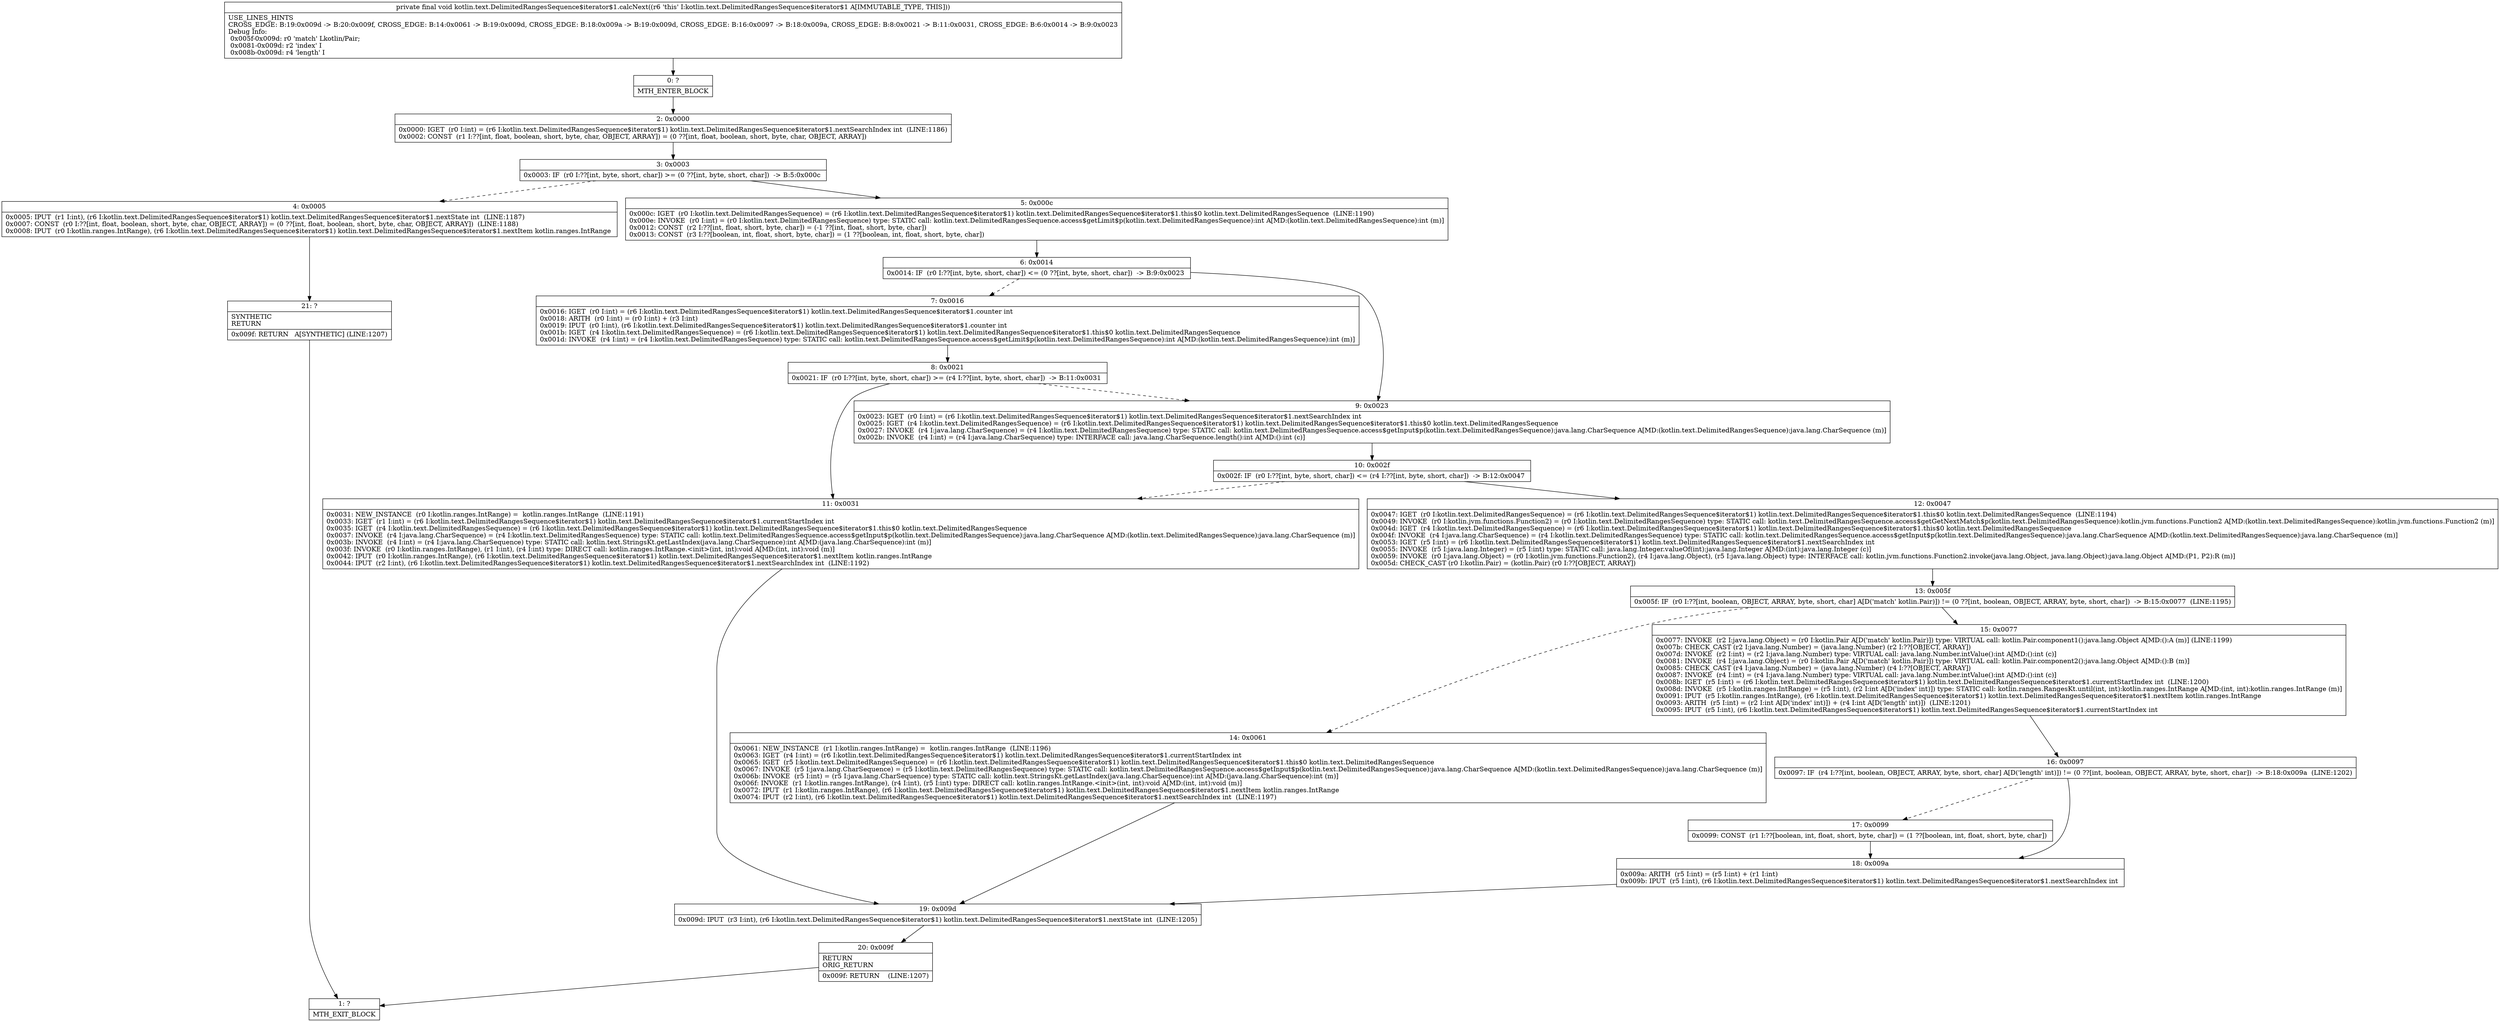 digraph "CFG forkotlin.text.DelimitedRangesSequence$iterator$1.calcNext()V" {
Node_0 [shape=record,label="{0\:\ ?|MTH_ENTER_BLOCK\l}"];
Node_2 [shape=record,label="{2\:\ 0x0000|0x0000: IGET  (r0 I:int) = (r6 I:kotlin.text.DelimitedRangesSequence$iterator$1) kotlin.text.DelimitedRangesSequence$iterator$1.nextSearchIndex int  (LINE:1186)\l0x0002: CONST  (r1 I:??[int, float, boolean, short, byte, char, OBJECT, ARRAY]) = (0 ??[int, float, boolean, short, byte, char, OBJECT, ARRAY]) \l}"];
Node_3 [shape=record,label="{3\:\ 0x0003|0x0003: IF  (r0 I:??[int, byte, short, char]) \>= (0 ??[int, byte, short, char])  \-\> B:5:0x000c \l}"];
Node_4 [shape=record,label="{4\:\ 0x0005|0x0005: IPUT  (r1 I:int), (r6 I:kotlin.text.DelimitedRangesSequence$iterator$1) kotlin.text.DelimitedRangesSequence$iterator$1.nextState int  (LINE:1187)\l0x0007: CONST  (r0 I:??[int, float, boolean, short, byte, char, OBJECT, ARRAY]) = (0 ??[int, float, boolean, short, byte, char, OBJECT, ARRAY])  (LINE:1188)\l0x0008: IPUT  (r0 I:kotlin.ranges.IntRange), (r6 I:kotlin.text.DelimitedRangesSequence$iterator$1) kotlin.text.DelimitedRangesSequence$iterator$1.nextItem kotlin.ranges.IntRange \l}"];
Node_21 [shape=record,label="{21\:\ ?|SYNTHETIC\lRETURN\l|0x009f: RETURN   A[SYNTHETIC] (LINE:1207)\l}"];
Node_1 [shape=record,label="{1\:\ ?|MTH_EXIT_BLOCK\l}"];
Node_5 [shape=record,label="{5\:\ 0x000c|0x000c: IGET  (r0 I:kotlin.text.DelimitedRangesSequence) = (r6 I:kotlin.text.DelimitedRangesSequence$iterator$1) kotlin.text.DelimitedRangesSequence$iterator$1.this$0 kotlin.text.DelimitedRangesSequence  (LINE:1190)\l0x000e: INVOKE  (r0 I:int) = (r0 I:kotlin.text.DelimitedRangesSequence) type: STATIC call: kotlin.text.DelimitedRangesSequence.access$getLimit$p(kotlin.text.DelimitedRangesSequence):int A[MD:(kotlin.text.DelimitedRangesSequence):int (m)]\l0x0012: CONST  (r2 I:??[int, float, short, byte, char]) = (\-1 ??[int, float, short, byte, char]) \l0x0013: CONST  (r3 I:??[boolean, int, float, short, byte, char]) = (1 ??[boolean, int, float, short, byte, char]) \l}"];
Node_6 [shape=record,label="{6\:\ 0x0014|0x0014: IF  (r0 I:??[int, byte, short, char]) \<= (0 ??[int, byte, short, char])  \-\> B:9:0x0023 \l}"];
Node_7 [shape=record,label="{7\:\ 0x0016|0x0016: IGET  (r0 I:int) = (r6 I:kotlin.text.DelimitedRangesSequence$iterator$1) kotlin.text.DelimitedRangesSequence$iterator$1.counter int \l0x0018: ARITH  (r0 I:int) = (r0 I:int) + (r3 I:int) \l0x0019: IPUT  (r0 I:int), (r6 I:kotlin.text.DelimitedRangesSequence$iterator$1) kotlin.text.DelimitedRangesSequence$iterator$1.counter int \l0x001b: IGET  (r4 I:kotlin.text.DelimitedRangesSequence) = (r6 I:kotlin.text.DelimitedRangesSequence$iterator$1) kotlin.text.DelimitedRangesSequence$iterator$1.this$0 kotlin.text.DelimitedRangesSequence \l0x001d: INVOKE  (r4 I:int) = (r4 I:kotlin.text.DelimitedRangesSequence) type: STATIC call: kotlin.text.DelimitedRangesSequence.access$getLimit$p(kotlin.text.DelimitedRangesSequence):int A[MD:(kotlin.text.DelimitedRangesSequence):int (m)]\l}"];
Node_8 [shape=record,label="{8\:\ 0x0021|0x0021: IF  (r0 I:??[int, byte, short, char]) \>= (r4 I:??[int, byte, short, char])  \-\> B:11:0x0031 \l}"];
Node_11 [shape=record,label="{11\:\ 0x0031|0x0031: NEW_INSTANCE  (r0 I:kotlin.ranges.IntRange) =  kotlin.ranges.IntRange  (LINE:1191)\l0x0033: IGET  (r1 I:int) = (r6 I:kotlin.text.DelimitedRangesSequence$iterator$1) kotlin.text.DelimitedRangesSequence$iterator$1.currentStartIndex int \l0x0035: IGET  (r4 I:kotlin.text.DelimitedRangesSequence) = (r6 I:kotlin.text.DelimitedRangesSequence$iterator$1) kotlin.text.DelimitedRangesSequence$iterator$1.this$0 kotlin.text.DelimitedRangesSequence \l0x0037: INVOKE  (r4 I:java.lang.CharSequence) = (r4 I:kotlin.text.DelimitedRangesSequence) type: STATIC call: kotlin.text.DelimitedRangesSequence.access$getInput$p(kotlin.text.DelimitedRangesSequence):java.lang.CharSequence A[MD:(kotlin.text.DelimitedRangesSequence):java.lang.CharSequence (m)]\l0x003b: INVOKE  (r4 I:int) = (r4 I:java.lang.CharSequence) type: STATIC call: kotlin.text.StringsKt.getLastIndex(java.lang.CharSequence):int A[MD:(java.lang.CharSequence):int (m)]\l0x003f: INVOKE  (r0 I:kotlin.ranges.IntRange), (r1 I:int), (r4 I:int) type: DIRECT call: kotlin.ranges.IntRange.\<init\>(int, int):void A[MD:(int, int):void (m)]\l0x0042: IPUT  (r0 I:kotlin.ranges.IntRange), (r6 I:kotlin.text.DelimitedRangesSequence$iterator$1) kotlin.text.DelimitedRangesSequence$iterator$1.nextItem kotlin.ranges.IntRange \l0x0044: IPUT  (r2 I:int), (r6 I:kotlin.text.DelimitedRangesSequence$iterator$1) kotlin.text.DelimitedRangesSequence$iterator$1.nextSearchIndex int  (LINE:1192)\l}"];
Node_19 [shape=record,label="{19\:\ 0x009d|0x009d: IPUT  (r3 I:int), (r6 I:kotlin.text.DelimitedRangesSequence$iterator$1) kotlin.text.DelimitedRangesSequence$iterator$1.nextState int  (LINE:1205)\l}"];
Node_20 [shape=record,label="{20\:\ 0x009f|RETURN\lORIG_RETURN\l|0x009f: RETURN    (LINE:1207)\l}"];
Node_9 [shape=record,label="{9\:\ 0x0023|0x0023: IGET  (r0 I:int) = (r6 I:kotlin.text.DelimitedRangesSequence$iterator$1) kotlin.text.DelimitedRangesSequence$iterator$1.nextSearchIndex int \l0x0025: IGET  (r4 I:kotlin.text.DelimitedRangesSequence) = (r6 I:kotlin.text.DelimitedRangesSequence$iterator$1) kotlin.text.DelimitedRangesSequence$iterator$1.this$0 kotlin.text.DelimitedRangesSequence \l0x0027: INVOKE  (r4 I:java.lang.CharSequence) = (r4 I:kotlin.text.DelimitedRangesSequence) type: STATIC call: kotlin.text.DelimitedRangesSequence.access$getInput$p(kotlin.text.DelimitedRangesSequence):java.lang.CharSequence A[MD:(kotlin.text.DelimitedRangesSequence):java.lang.CharSequence (m)]\l0x002b: INVOKE  (r4 I:int) = (r4 I:java.lang.CharSequence) type: INTERFACE call: java.lang.CharSequence.length():int A[MD:():int (c)]\l}"];
Node_10 [shape=record,label="{10\:\ 0x002f|0x002f: IF  (r0 I:??[int, byte, short, char]) \<= (r4 I:??[int, byte, short, char])  \-\> B:12:0x0047 \l}"];
Node_12 [shape=record,label="{12\:\ 0x0047|0x0047: IGET  (r0 I:kotlin.text.DelimitedRangesSequence) = (r6 I:kotlin.text.DelimitedRangesSequence$iterator$1) kotlin.text.DelimitedRangesSequence$iterator$1.this$0 kotlin.text.DelimitedRangesSequence  (LINE:1194)\l0x0049: INVOKE  (r0 I:kotlin.jvm.functions.Function2) = (r0 I:kotlin.text.DelimitedRangesSequence) type: STATIC call: kotlin.text.DelimitedRangesSequence.access$getGetNextMatch$p(kotlin.text.DelimitedRangesSequence):kotlin.jvm.functions.Function2 A[MD:(kotlin.text.DelimitedRangesSequence):kotlin.jvm.functions.Function2 (m)]\l0x004d: IGET  (r4 I:kotlin.text.DelimitedRangesSequence) = (r6 I:kotlin.text.DelimitedRangesSequence$iterator$1) kotlin.text.DelimitedRangesSequence$iterator$1.this$0 kotlin.text.DelimitedRangesSequence \l0x004f: INVOKE  (r4 I:java.lang.CharSequence) = (r4 I:kotlin.text.DelimitedRangesSequence) type: STATIC call: kotlin.text.DelimitedRangesSequence.access$getInput$p(kotlin.text.DelimitedRangesSequence):java.lang.CharSequence A[MD:(kotlin.text.DelimitedRangesSequence):java.lang.CharSequence (m)]\l0x0053: IGET  (r5 I:int) = (r6 I:kotlin.text.DelimitedRangesSequence$iterator$1) kotlin.text.DelimitedRangesSequence$iterator$1.nextSearchIndex int \l0x0055: INVOKE  (r5 I:java.lang.Integer) = (r5 I:int) type: STATIC call: java.lang.Integer.valueOf(int):java.lang.Integer A[MD:(int):java.lang.Integer (c)]\l0x0059: INVOKE  (r0 I:java.lang.Object) = (r0 I:kotlin.jvm.functions.Function2), (r4 I:java.lang.Object), (r5 I:java.lang.Object) type: INTERFACE call: kotlin.jvm.functions.Function2.invoke(java.lang.Object, java.lang.Object):java.lang.Object A[MD:(P1, P2):R (m)]\l0x005d: CHECK_CAST (r0 I:kotlin.Pair) = (kotlin.Pair) (r0 I:??[OBJECT, ARRAY]) \l}"];
Node_13 [shape=record,label="{13\:\ 0x005f|0x005f: IF  (r0 I:??[int, boolean, OBJECT, ARRAY, byte, short, char] A[D('match' kotlin.Pair)]) != (0 ??[int, boolean, OBJECT, ARRAY, byte, short, char])  \-\> B:15:0x0077  (LINE:1195)\l}"];
Node_14 [shape=record,label="{14\:\ 0x0061|0x0061: NEW_INSTANCE  (r1 I:kotlin.ranges.IntRange) =  kotlin.ranges.IntRange  (LINE:1196)\l0x0063: IGET  (r4 I:int) = (r6 I:kotlin.text.DelimitedRangesSequence$iterator$1) kotlin.text.DelimitedRangesSequence$iterator$1.currentStartIndex int \l0x0065: IGET  (r5 I:kotlin.text.DelimitedRangesSequence) = (r6 I:kotlin.text.DelimitedRangesSequence$iterator$1) kotlin.text.DelimitedRangesSequence$iterator$1.this$0 kotlin.text.DelimitedRangesSequence \l0x0067: INVOKE  (r5 I:java.lang.CharSequence) = (r5 I:kotlin.text.DelimitedRangesSequence) type: STATIC call: kotlin.text.DelimitedRangesSequence.access$getInput$p(kotlin.text.DelimitedRangesSequence):java.lang.CharSequence A[MD:(kotlin.text.DelimitedRangesSequence):java.lang.CharSequence (m)]\l0x006b: INVOKE  (r5 I:int) = (r5 I:java.lang.CharSequence) type: STATIC call: kotlin.text.StringsKt.getLastIndex(java.lang.CharSequence):int A[MD:(java.lang.CharSequence):int (m)]\l0x006f: INVOKE  (r1 I:kotlin.ranges.IntRange), (r4 I:int), (r5 I:int) type: DIRECT call: kotlin.ranges.IntRange.\<init\>(int, int):void A[MD:(int, int):void (m)]\l0x0072: IPUT  (r1 I:kotlin.ranges.IntRange), (r6 I:kotlin.text.DelimitedRangesSequence$iterator$1) kotlin.text.DelimitedRangesSequence$iterator$1.nextItem kotlin.ranges.IntRange \l0x0074: IPUT  (r2 I:int), (r6 I:kotlin.text.DelimitedRangesSequence$iterator$1) kotlin.text.DelimitedRangesSequence$iterator$1.nextSearchIndex int  (LINE:1197)\l}"];
Node_15 [shape=record,label="{15\:\ 0x0077|0x0077: INVOKE  (r2 I:java.lang.Object) = (r0 I:kotlin.Pair A[D('match' kotlin.Pair)]) type: VIRTUAL call: kotlin.Pair.component1():java.lang.Object A[MD:():A (m)] (LINE:1199)\l0x007b: CHECK_CAST (r2 I:java.lang.Number) = (java.lang.Number) (r2 I:??[OBJECT, ARRAY]) \l0x007d: INVOKE  (r2 I:int) = (r2 I:java.lang.Number) type: VIRTUAL call: java.lang.Number.intValue():int A[MD:():int (c)]\l0x0081: INVOKE  (r4 I:java.lang.Object) = (r0 I:kotlin.Pair A[D('match' kotlin.Pair)]) type: VIRTUAL call: kotlin.Pair.component2():java.lang.Object A[MD:():B (m)]\l0x0085: CHECK_CAST (r4 I:java.lang.Number) = (java.lang.Number) (r4 I:??[OBJECT, ARRAY]) \l0x0087: INVOKE  (r4 I:int) = (r4 I:java.lang.Number) type: VIRTUAL call: java.lang.Number.intValue():int A[MD:():int (c)]\l0x008b: IGET  (r5 I:int) = (r6 I:kotlin.text.DelimitedRangesSequence$iterator$1) kotlin.text.DelimitedRangesSequence$iterator$1.currentStartIndex int  (LINE:1200)\l0x008d: INVOKE  (r5 I:kotlin.ranges.IntRange) = (r5 I:int), (r2 I:int A[D('index' int)]) type: STATIC call: kotlin.ranges.RangesKt.until(int, int):kotlin.ranges.IntRange A[MD:(int, int):kotlin.ranges.IntRange (m)]\l0x0091: IPUT  (r5 I:kotlin.ranges.IntRange), (r6 I:kotlin.text.DelimitedRangesSequence$iterator$1) kotlin.text.DelimitedRangesSequence$iterator$1.nextItem kotlin.ranges.IntRange \l0x0093: ARITH  (r5 I:int) = (r2 I:int A[D('index' int)]) + (r4 I:int A[D('length' int)])  (LINE:1201)\l0x0095: IPUT  (r5 I:int), (r6 I:kotlin.text.DelimitedRangesSequence$iterator$1) kotlin.text.DelimitedRangesSequence$iterator$1.currentStartIndex int \l}"];
Node_16 [shape=record,label="{16\:\ 0x0097|0x0097: IF  (r4 I:??[int, boolean, OBJECT, ARRAY, byte, short, char] A[D('length' int)]) != (0 ??[int, boolean, OBJECT, ARRAY, byte, short, char])  \-\> B:18:0x009a  (LINE:1202)\l}"];
Node_17 [shape=record,label="{17\:\ 0x0099|0x0099: CONST  (r1 I:??[boolean, int, float, short, byte, char]) = (1 ??[boolean, int, float, short, byte, char]) \l}"];
Node_18 [shape=record,label="{18\:\ 0x009a|0x009a: ARITH  (r5 I:int) = (r5 I:int) + (r1 I:int) \l0x009b: IPUT  (r5 I:int), (r6 I:kotlin.text.DelimitedRangesSequence$iterator$1) kotlin.text.DelimitedRangesSequence$iterator$1.nextSearchIndex int \l}"];
MethodNode[shape=record,label="{private final void kotlin.text.DelimitedRangesSequence$iterator$1.calcNext((r6 'this' I:kotlin.text.DelimitedRangesSequence$iterator$1 A[IMMUTABLE_TYPE, THIS]))  | USE_LINES_HINTS\lCROSS_EDGE: B:19:0x009d \-\> B:20:0x009f, CROSS_EDGE: B:14:0x0061 \-\> B:19:0x009d, CROSS_EDGE: B:18:0x009a \-\> B:19:0x009d, CROSS_EDGE: B:16:0x0097 \-\> B:18:0x009a, CROSS_EDGE: B:8:0x0021 \-\> B:11:0x0031, CROSS_EDGE: B:6:0x0014 \-\> B:9:0x0023\lDebug Info:\l  0x005f\-0x009d: r0 'match' Lkotlin\/Pair;\l  0x0081\-0x009d: r2 'index' I\l  0x008b\-0x009d: r4 'length' I\l}"];
MethodNode -> Node_0;Node_0 -> Node_2;
Node_2 -> Node_3;
Node_3 -> Node_4[style=dashed];
Node_3 -> Node_5;
Node_4 -> Node_21;
Node_21 -> Node_1;
Node_5 -> Node_6;
Node_6 -> Node_7[style=dashed];
Node_6 -> Node_9;
Node_7 -> Node_8;
Node_8 -> Node_9[style=dashed];
Node_8 -> Node_11;
Node_11 -> Node_19;
Node_19 -> Node_20;
Node_20 -> Node_1;
Node_9 -> Node_10;
Node_10 -> Node_11[style=dashed];
Node_10 -> Node_12;
Node_12 -> Node_13;
Node_13 -> Node_14[style=dashed];
Node_13 -> Node_15;
Node_14 -> Node_19;
Node_15 -> Node_16;
Node_16 -> Node_17[style=dashed];
Node_16 -> Node_18;
Node_17 -> Node_18;
Node_18 -> Node_19;
}

